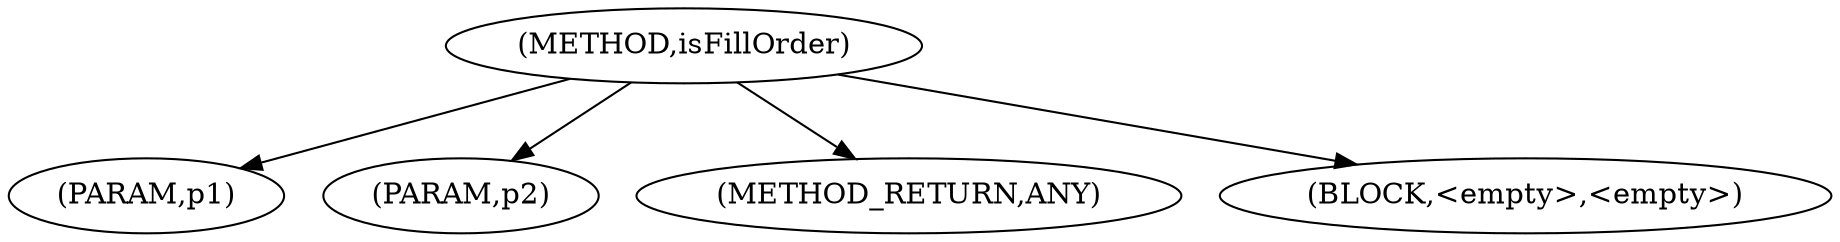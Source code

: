 digraph "isFillOrder" {  
"100034" [label = <(METHOD,isFillOrder)> ]
"100035" [label = <(PARAM,p1)> ]
"100036" [label = <(PARAM,p2)> ]
"100037" [label = <(METHOD_RETURN,ANY)> ]
"100038" [label = <(BLOCK,&lt;empty&gt;,&lt;empty&gt;)> ]
  "100034" -> "100037" 
  "100034" -> "100035" 
  "100034" -> "100038" 
  "100034" -> "100036" 
}
